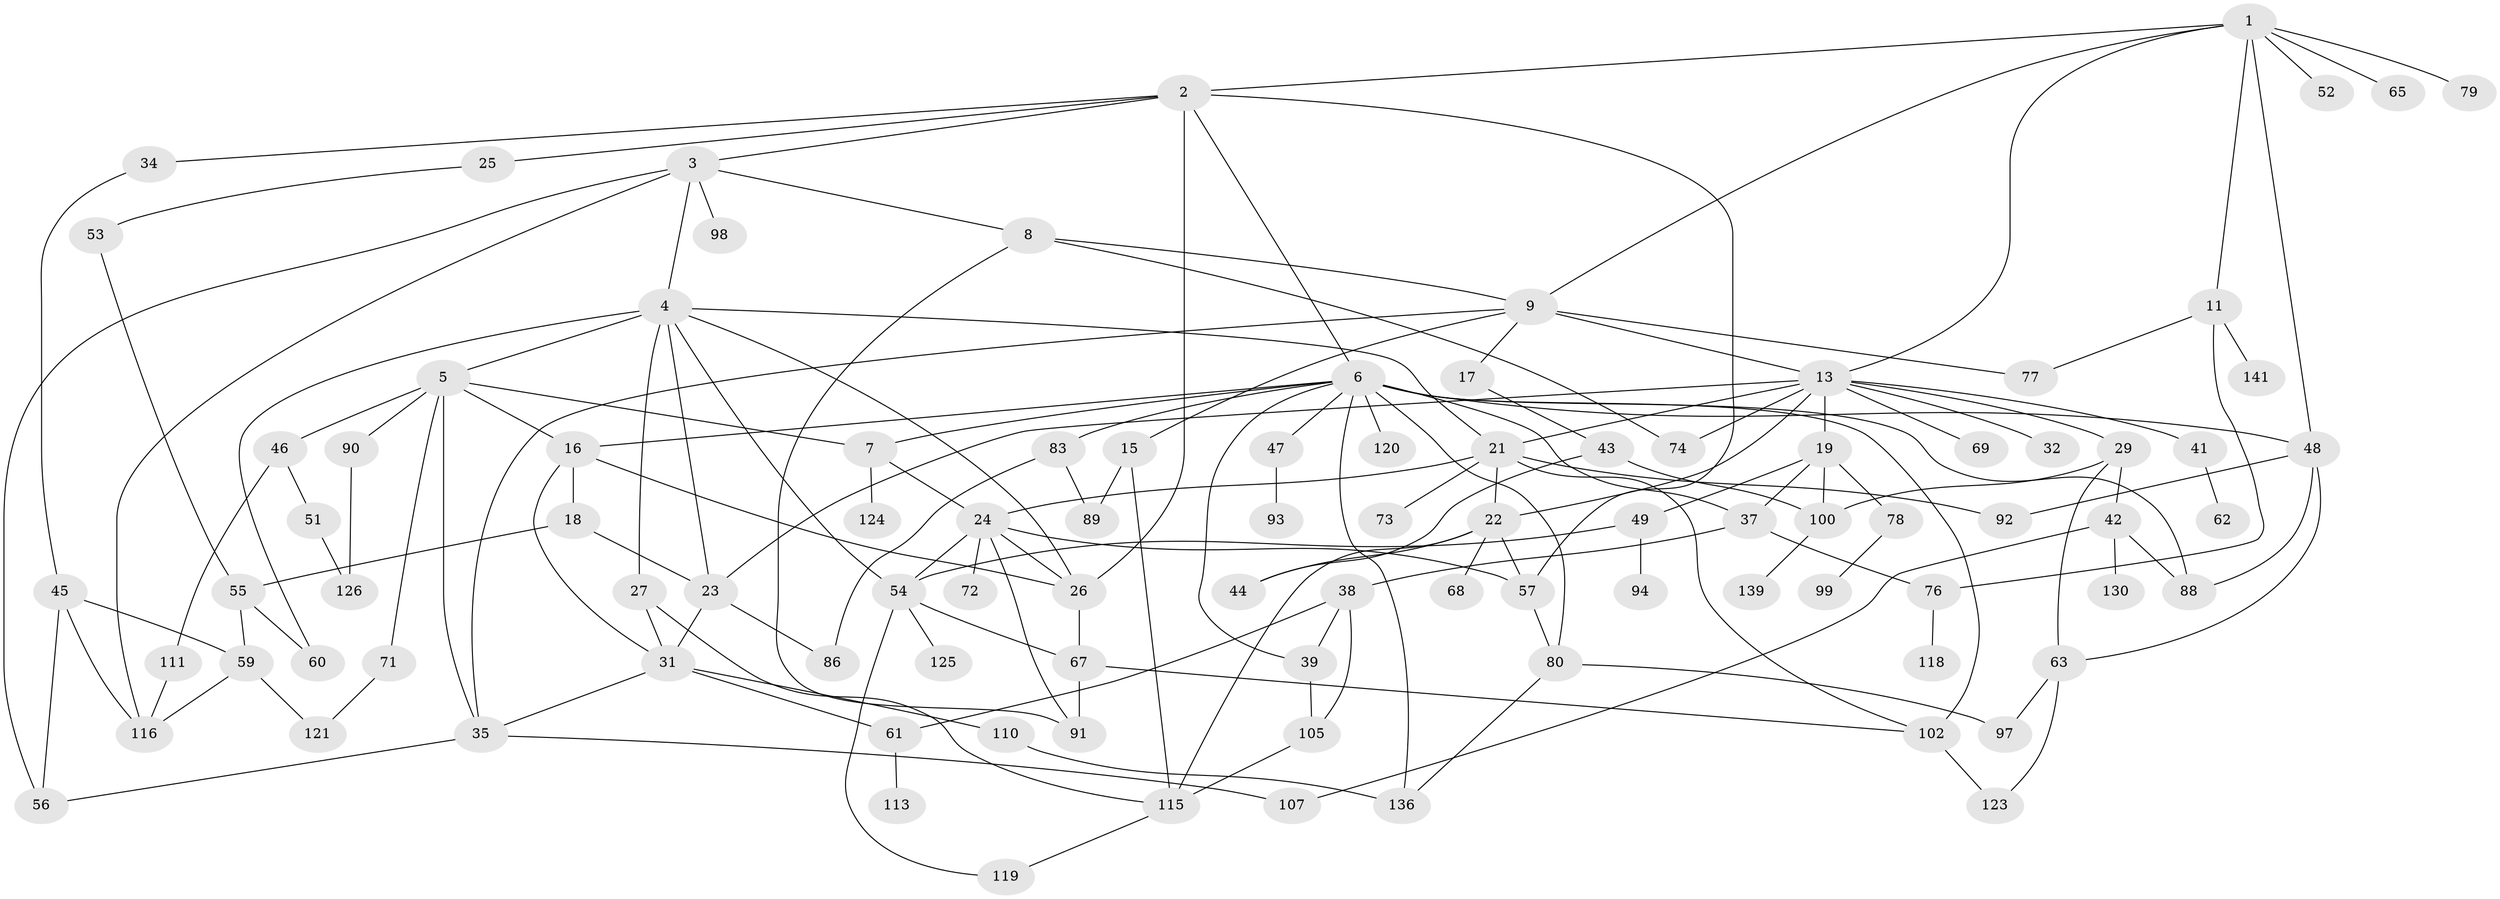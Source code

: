 // original degree distribution, {7: 0.02127659574468085, 6: 0.02127659574468085, 4: 0.19148936170212766, 5: 0.05673758865248227, 3: 0.2127659574468085, 8: 0.0070921985815602835, 2: 0.2907801418439716, 10: 0.0070921985815602835, 1: 0.19148936170212766}
// Generated by graph-tools (version 1.1) at 2025/41/03/06/25 10:41:31]
// undirected, 98 vertices, 159 edges
graph export_dot {
graph [start="1"]
  node [color=gray90,style=filled];
  1 [super="+12"];
  2;
  3;
  4 [super="+33"];
  5 [super="+10"];
  6 [super="+20"];
  7 [super="+114"];
  8 [super="+106"];
  9 [super="+36"];
  11 [super="+28"];
  13 [super="+14"];
  15 [super="+104"];
  16;
  17 [super="+96"];
  18;
  19 [super="+64"];
  21 [super="+50"];
  22 [super="+75"];
  23 [super="+30"];
  24 [super="+122"];
  25;
  26 [super="+40"];
  27 [super="+127"];
  29;
  31 [super="+82"];
  32;
  34 [super="+70"];
  35 [super="+138"];
  37 [super="+87"];
  38;
  39;
  41;
  42 [super="+84"];
  43;
  44 [super="+81"];
  45;
  46;
  47;
  48 [super="+95"];
  49 [super="+101"];
  51 [super="+58"];
  52;
  53;
  54 [super="+109"];
  55 [super="+66"];
  56 [super="+108"];
  57;
  59 [super="+140"];
  60;
  61 [super="+131"];
  62;
  63 [super="+128"];
  65;
  67 [super="+112"];
  68;
  69;
  71;
  72;
  73;
  74;
  76;
  77;
  78;
  79 [super="+117"];
  80 [super="+85"];
  83 [super="+135"];
  86;
  88 [super="+134"];
  89;
  90;
  91;
  92;
  93;
  94;
  97;
  98;
  99;
  100 [super="+132"];
  102 [super="+103"];
  105 [super="+137"];
  107;
  110;
  111;
  113;
  115 [super="+129"];
  116 [super="+133"];
  118;
  119;
  120;
  121;
  123;
  124;
  125;
  126;
  130;
  136;
  139;
  141;
  1 -- 2;
  1 -- 11;
  1 -- 48;
  1 -- 65;
  1 -- 79;
  1 -- 9;
  1 -- 52;
  1 -- 13;
  2 -- 3;
  2 -- 6;
  2 -- 25;
  2 -- 34;
  2 -- 57;
  2 -- 26;
  3 -- 4;
  3 -- 8;
  3 -- 98;
  3 -- 116;
  3 -- 56;
  4 -- 5;
  4 -- 27;
  4 -- 54;
  4 -- 60;
  4 -- 26;
  4 -- 21;
  4 -- 23;
  5 -- 16;
  5 -- 35;
  5 -- 71;
  5 -- 90;
  5 -- 46;
  5 -- 7;
  6 -- 7;
  6 -- 39;
  6 -- 80;
  6 -- 37;
  6 -- 136;
  6 -- 47;
  6 -- 16;
  6 -- 83;
  6 -- 88;
  6 -- 120;
  6 -- 102;
  6 -- 48;
  7 -- 124;
  7 -- 24;
  8 -- 9;
  8 -- 74;
  8 -- 91;
  9 -- 15;
  9 -- 17;
  9 -- 35;
  9 -- 77;
  9 -- 13;
  11 -- 76;
  11 -- 141;
  11 -- 77;
  13 -- 22;
  13 -- 23;
  13 -- 29;
  13 -- 32;
  13 -- 69;
  13 -- 41;
  13 -- 74;
  13 -- 19;
  13 -- 21;
  15 -- 89;
  15 -- 115;
  16 -- 18;
  16 -- 26;
  16 -- 31;
  17 -- 43;
  18 -- 23;
  18 -- 55;
  19 -- 49;
  19 -- 100;
  19 -- 37;
  19 -- 78;
  21 -- 24;
  21 -- 92;
  21 -- 73;
  21 -- 102;
  21 -- 22;
  22 -- 68;
  22 -- 44;
  22 -- 57;
  22 -- 115;
  23 -- 86;
  23 -- 31;
  24 -- 57;
  24 -- 72;
  24 -- 91;
  24 -- 26;
  24 -- 54;
  25 -- 53;
  26 -- 67;
  27 -- 31;
  27 -- 115;
  29 -- 42;
  29 -- 63;
  29 -- 100;
  31 -- 110;
  31 -- 35;
  31 -- 61;
  34 -- 45;
  35 -- 107;
  35 -- 56;
  37 -- 38;
  37 -- 76;
  38 -- 61;
  38 -- 105;
  38 -- 39;
  39 -- 105;
  41 -- 62;
  42 -- 107;
  42 -- 130;
  42 -- 88;
  43 -- 44;
  43 -- 100;
  45 -- 56;
  45 -- 59;
  45 -- 116;
  46 -- 51;
  46 -- 111;
  47 -- 93;
  48 -- 92;
  48 -- 88;
  48 -- 63;
  49 -- 94;
  49 -- 54;
  51 -- 126;
  53 -- 55;
  54 -- 119;
  54 -- 67;
  54 -- 125;
  55 -- 60;
  55 -- 59;
  57 -- 80;
  59 -- 121;
  59 -- 116;
  61 -- 113;
  63 -- 123;
  63 -- 97;
  67 -- 91;
  67 -- 102;
  71 -- 121;
  76 -- 118;
  78 -- 99;
  80 -- 97;
  80 -- 136;
  83 -- 86;
  83 -- 89;
  90 -- 126;
  100 -- 139;
  102 -- 123;
  105 -- 115;
  110 -- 136;
  111 -- 116;
  115 -- 119;
}
